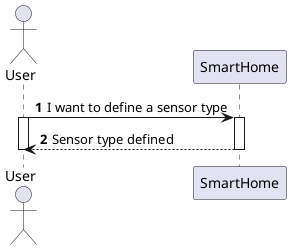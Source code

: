 @startuml
'https://plantuml.com/sequence-diagram

!pragma layout smetana

autonumber

actor "User" as User
participant "SmartHome" as SH

User -> SH : I want to define a sensor type
activate SH
activate User

SH --> User : Sensor type defined
deactivate SH
deactivate User

@enduml